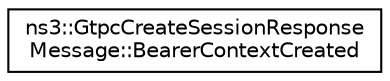 digraph "Graphical Class Hierarchy"
{
 // LATEX_PDF_SIZE
  edge [fontname="Helvetica",fontsize="10",labelfontname="Helvetica",labelfontsize="10"];
  node [fontname="Helvetica",fontsize="10",shape=record];
  rankdir="LR";
  Node0 [label="ns3::GtpcCreateSessionResponse\lMessage::BearerContextCreated",height=0.2,width=0.4,color="black", fillcolor="white", style="filled",URL="$structns3_1_1_gtpc_create_session_response_message_1_1_bearer_context_created.html",tooltip=" "];
}
